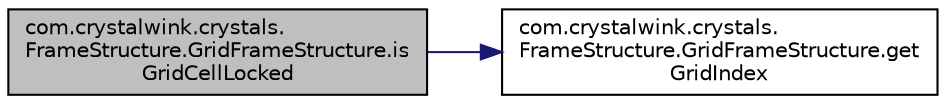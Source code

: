 digraph "com.crystalwink.crystals.FrameStructure.GridFrameStructure.isGridCellLocked"
{
  edge [fontname="Helvetica",fontsize="10",labelfontname="Helvetica",labelfontsize="10"];
  node [fontname="Helvetica",fontsize="10",shape=record];
  rankdir="LR";
  Node1 [label="com.crystalwink.crystals.\lFrameStructure.GridFrameStructure.is\lGridCellLocked",height=0.2,width=0.4,color="black", fillcolor="grey75", style="filled" fontcolor="black"];
  Node1 -> Node2 [color="midnightblue",fontsize="10",style="solid",fontname="Helvetica"];
  Node2 [label="com.crystalwink.crystals.\lFrameStructure.GridFrameStructure.get\lGridIndex",height=0.2,width=0.4,color="black", fillcolor="white", style="filled",URL="$classcom_1_1crystalwink_1_1crystals_1_1FrameStructure_1_1GridFrameStructure.html#ab94b654ffa6e903dfc4f032beaaa4f4d"];
}
